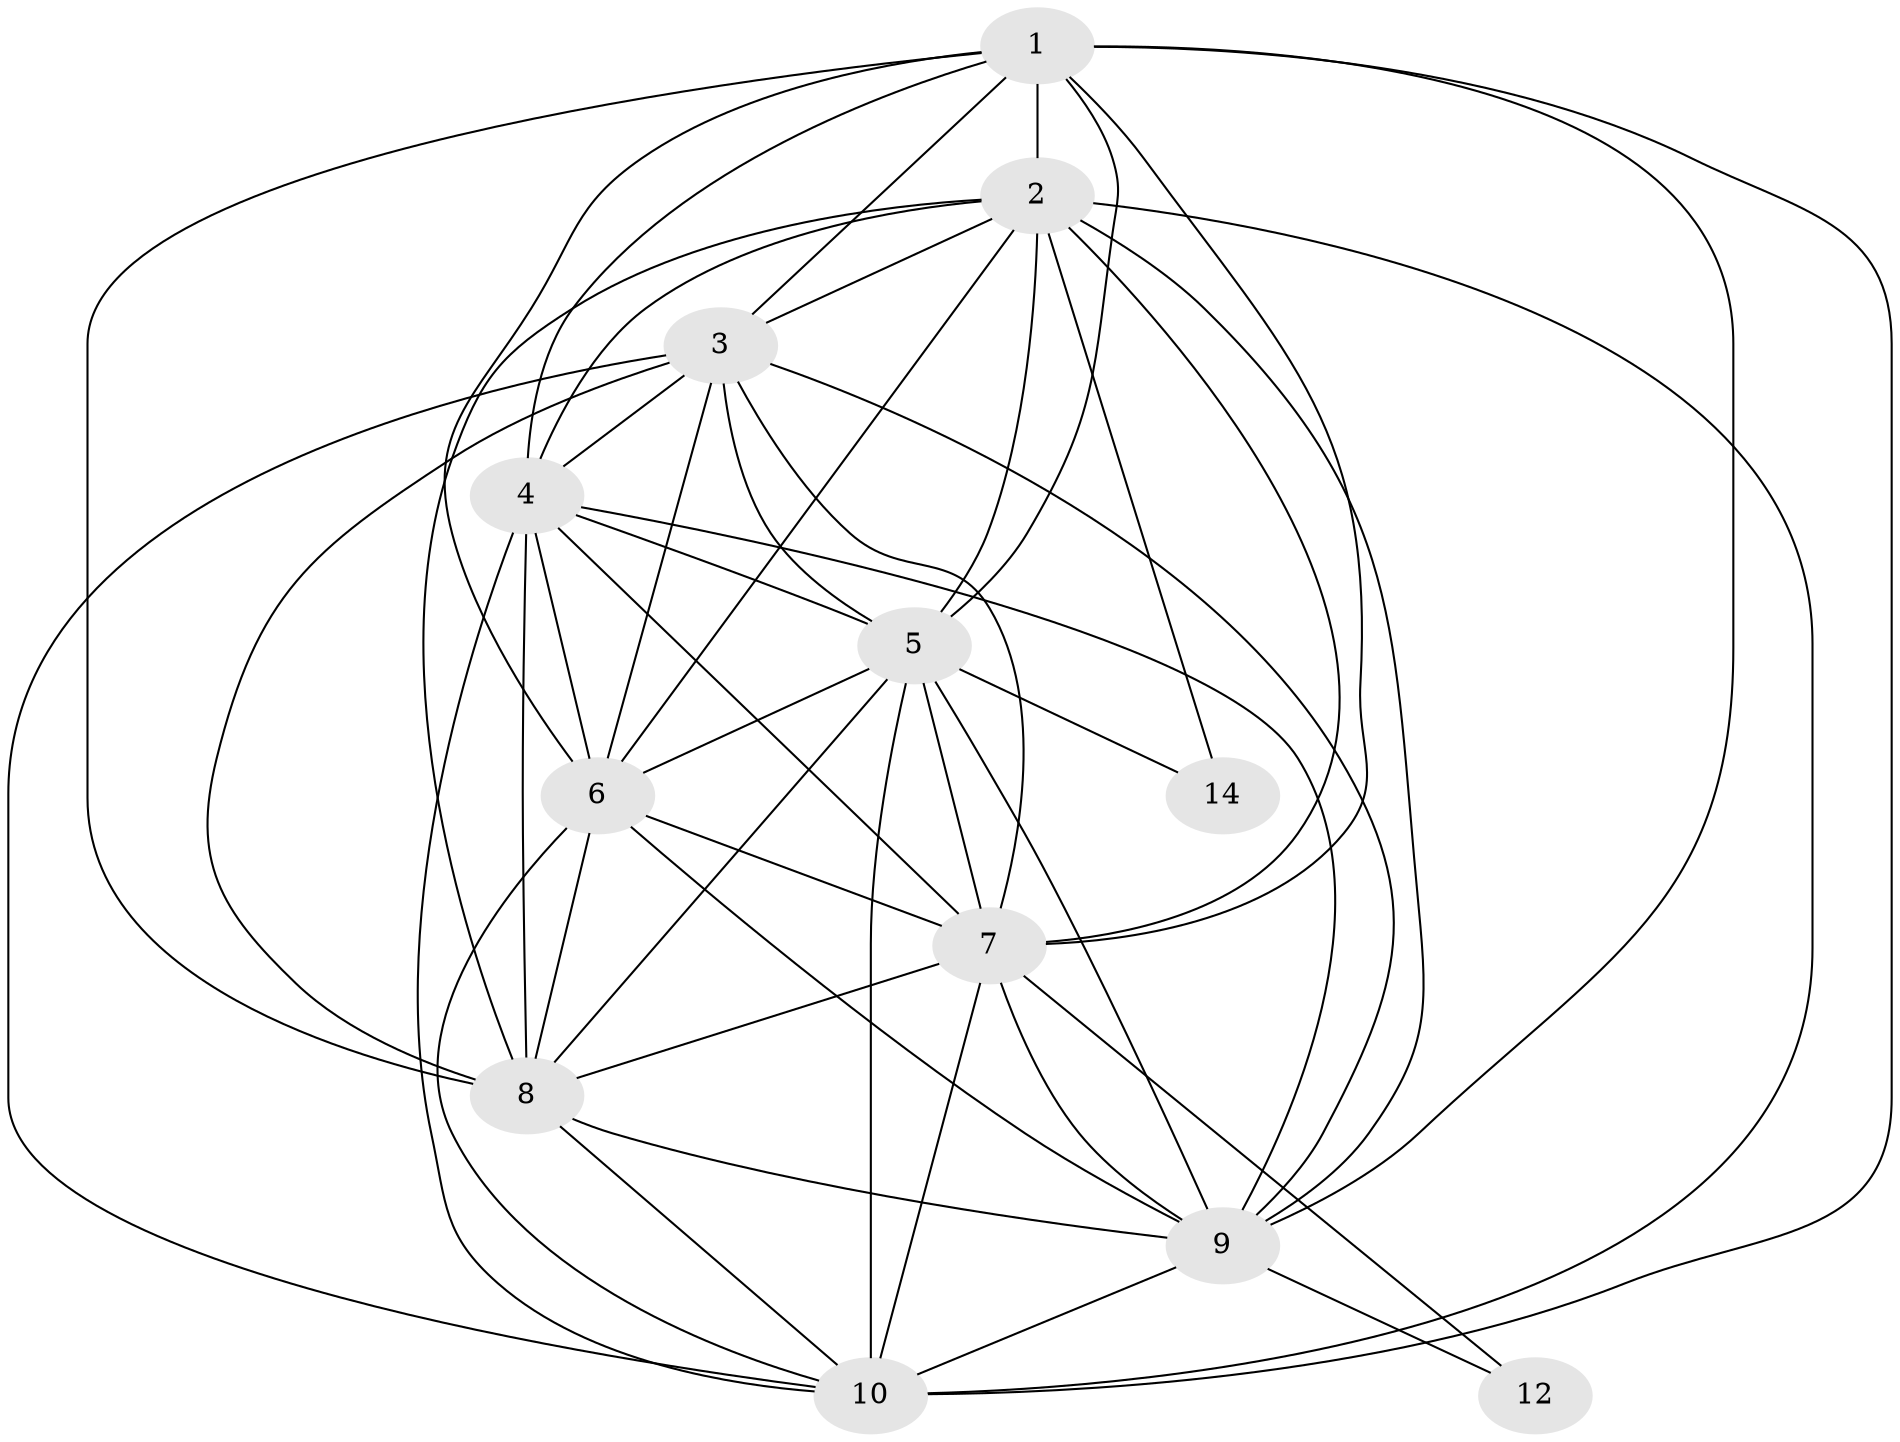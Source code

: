 // Generated by graph-tools (version 1.1) at 2025/46/02/15/25 05:46:28]
// undirected, 12 vertices, 49 edges
graph export_dot {
graph [start="1"]
  node [color=gray90,style=filled];
  1;
  2;
  3 [super="+15+16"];
  4 [super="+13"];
  5 [super="+17+19+20"];
  6;
  7 [super="+11+19"];
  8 [super="+16"];
  9 [super="+11+15+18+20"];
  10 [super="+13"];
  12 [super="+17"];
  14 [super="+18"];
  1 -- 2;
  1 -- 3;
  1 -- 4;
  1 -- 5;
  1 -- 6;
  1 -- 7;
  1 -- 8;
  1 -- 9;
  1 -- 10;
  2 -- 3;
  2 -- 4;
  2 -- 5;
  2 -- 6;
  2 -- 7;
  2 -- 8;
  2 -- 9;
  2 -- 10;
  2 -- 14;
  3 -- 4;
  3 -- 5;
  3 -- 6;
  3 -- 7;
  3 -- 8;
  3 -- 9;
  3 -- 10;
  4 -- 5;
  4 -- 6;
  4 -- 7;
  4 -- 8;
  4 -- 9;
  4 -- 10;
  5 -- 6;
  5 -- 7;
  5 -- 8;
  5 -- 9;
  5 -- 10;
  5 -- 14;
  6 -- 7;
  6 -- 8;
  6 -- 9;
  6 -- 10;
  7 -- 8;
  7 -- 9;
  7 -- 10;
  7 -- 12;
  8 -- 9;
  8 -- 10;
  9 -- 10;
  9 -- 12;
}
